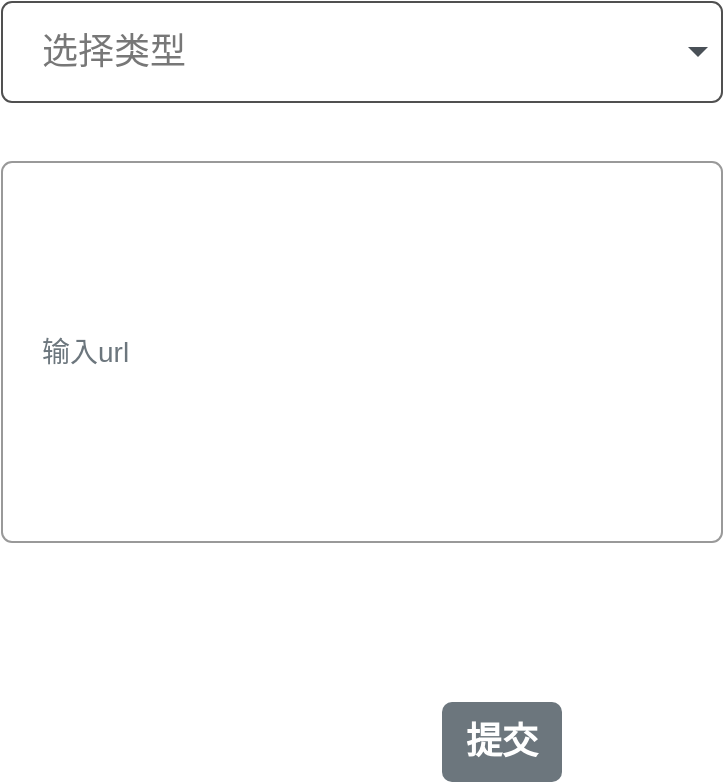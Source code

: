 <mxfile>
    <diagram id="TzoQ-8C8PD__8_o6FSKA" name="Page-1">
        <mxGraphModel dx="791" dy="427" grid="1" gridSize="10" guides="1" tooltips="1" connect="1" arrows="1" fold="1" page="1" pageScale="1" pageWidth="827" pageHeight="1169" math="0" shadow="0">
            <root>
                <mxCell id="0"/>
                <mxCell id="1" parent="0"/>
                <mxCell id="3" value="输入url" style="html=1;shadow=0;dashed=0;shape=mxgraph.bootstrap.rrect;rSize=5;strokeColor=#999999;strokeWidth=1;fillColor=#FFFFFF;fontColor=#6C767D;whiteSpace=wrap;align=left;verticalAlign=middle;spacingLeft=10;fontSize=14;spacing=10;" vertex="1" parent="1">
                    <mxGeometry x="50" y="150" width="360" height="190" as="geometry"/>
                </mxCell>
                <mxCell id="4" value="选择类型" style="html=1;shadow=0;dashed=0;shape=mxgraph.bootstrap.rrect;rSize=5;strokeColor=#505050;strokeWidth=1;fillColor=#ffffff;fontColor=#777777;whiteSpace=wrap;align=left;verticalAlign=middle;fontStyle=0;fontSize=18;spacing=20;" vertex="1" parent="1">
                    <mxGeometry x="50" y="70" width="360" height="50" as="geometry"/>
                </mxCell>
                <mxCell id="5" value="" style="shape=triangle;direction=south;fillColor=#495057;strokeColor=none;perimeter=none;" vertex="1" parent="4">
                    <mxGeometry x="1" y="0.5" width="10" height="5" relative="1" as="geometry">
                        <mxPoint x="-17" y="-2.5" as="offset"/>
                    </mxGeometry>
                </mxCell>
                <mxCell id="6" value="提交" style="html=1;shadow=0;dashed=0;shape=mxgraph.bootstrap.rrect;rSize=5;strokeColor=none;strokeWidth=1;fillColor=#6C767D;fontColor=#FFFFFF;whiteSpace=wrap;align=left;verticalAlign=middle;spacingLeft=10;fontStyle=1;fontSize=18;" vertex="1" parent="1">
                    <mxGeometry x="270" y="420" width="60" height="40" as="geometry"/>
                </mxCell>
            </root>
        </mxGraphModel>
    </diagram>
</mxfile>